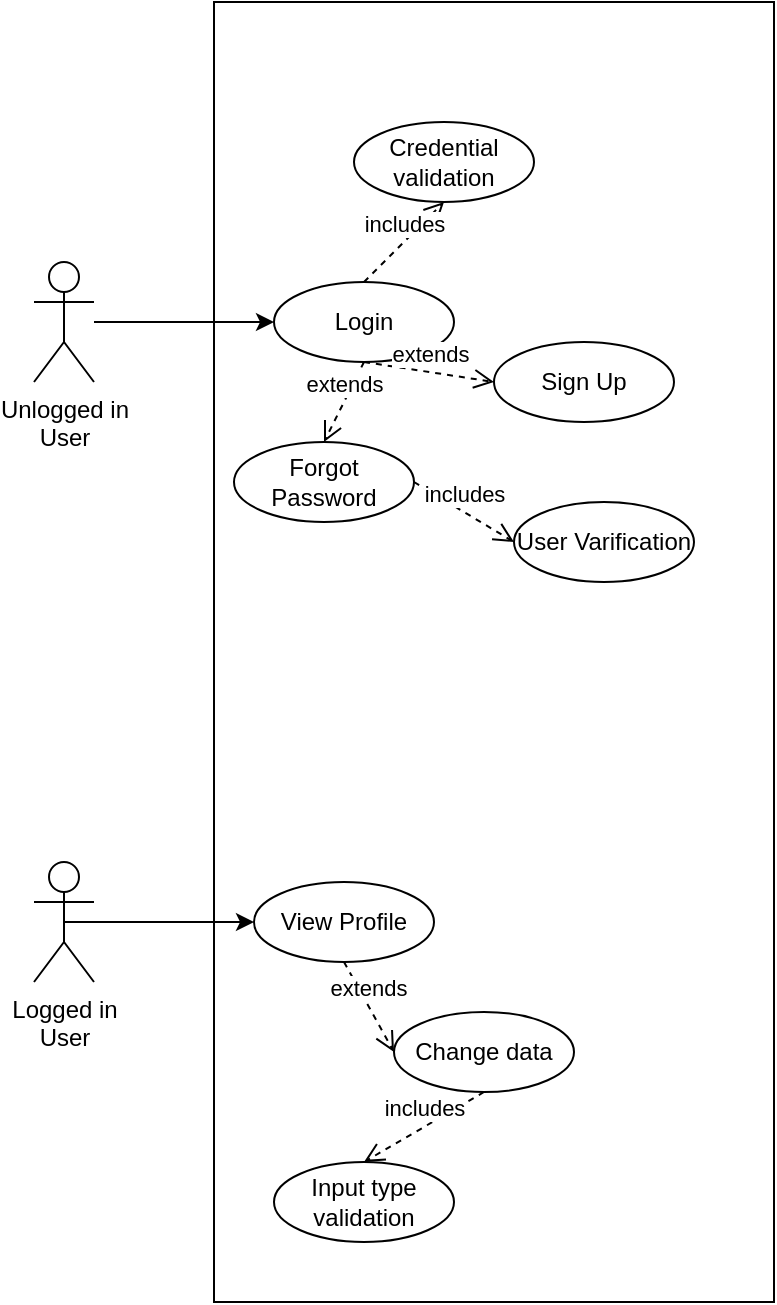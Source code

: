<mxfile version="24.4.2" type="device">
  <diagram id="SXAmIgXUEvgayAnR8sAc" name="Сторінка-1">
    <mxGraphModel dx="750" dy="1123" grid="1" gridSize="10" guides="1" tooltips="1" connect="1" arrows="1" fold="1" page="1" pageScale="1" pageWidth="827" pageHeight="1169" math="0" shadow="0">
      <root>
        <mxCell id="0" />
        <mxCell id="1" parent="0" />
        <mxCell id="QLgydChOL8k-ZpEm5x90-2" value="" style="rounded=0;whiteSpace=wrap;html=1;" vertex="1" parent="1">
          <mxGeometry x="130" y="10" width="280" height="650" as="geometry" />
        </mxCell>
        <mxCell id="QLgydChOL8k-ZpEm5x90-18" style="edgeStyle=orthogonalEdgeStyle;rounded=0;orthogonalLoop=1;jettySize=auto;html=1;entryX=0;entryY=0.5;entryDx=0;entryDy=0;" edge="1" parent="1" source="QLgydChOL8k-ZpEm5x90-1" target="QLgydChOL8k-ZpEm5x90-9">
          <mxGeometry relative="1" as="geometry" />
        </mxCell>
        <mxCell id="QLgydChOL8k-ZpEm5x90-1" value="Unlogged in&lt;div&gt;User&lt;/div&gt;" style="shape=umlActor;verticalLabelPosition=bottom;verticalAlign=top;html=1;outlineConnect=0;" vertex="1" parent="1">
          <mxGeometry x="40" y="140" width="30" height="60" as="geometry" />
        </mxCell>
        <mxCell id="QLgydChOL8k-ZpEm5x90-27" style="edgeStyle=orthogonalEdgeStyle;rounded=0;orthogonalLoop=1;jettySize=auto;html=1;exitX=0.5;exitY=0.5;exitDx=0;exitDy=0;exitPerimeter=0;entryX=0;entryY=0.5;entryDx=0;entryDy=0;" edge="1" parent="1" source="QLgydChOL8k-ZpEm5x90-4" target="QLgydChOL8k-ZpEm5x90-22">
          <mxGeometry relative="1" as="geometry" />
        </mxCell>
        <mxCell id="QLgydChOL8k-ZpEm5x90-4" value="Logged in&lt;br&gt;User" style="shape=umlActor;verticalLabelPosition=bottom;verticalAlign=top;html=1;outlineConnect=0;" vertex="1" parent="1">
          <mxGeometry x="40" y="440" width="30" height="60" as="geometry" />
        </mxCell>
        <mxCell id="QLgydChOL8k-ZpEm5x90-9" value="Login" style="ellipse;whiteSpace=wrap;html=1;" vertex="1" parent="1">
          <mxGeometry x="160" y="150" width="90" height="40" as="geometry" />
        </mxCell>
        <mxCell id="QLgydChOL8k-ZpEm5x90-10" value="Sign Up" style="ellipse;whiteSpace=wrap;html=1;" vertex="1" parent="1">
          <mxGeometry x="270" y="180" width="90" height="40" as="geometry" />
        </mxCell>
        <mxCell id="QLgydChOL8k-ZpEm5x90-12" value="extends" style="html=1;verticalAlign=bottom;endArrow=open;dashed=1;endSize=8;curved=0;rounded=0;exitX=0.5;exitY=1;exitDx=0;exitDy=0;entryX=0;entryY=0.5;entryDx=0;entryDy=0;" edge="1" parent="1" source="QLgydChOL8k-ZpEm5x90-9" target="QLgydChOL8k-ZpEm5x90-10">
          <mxGeometry relative="1" as="geometry">
            <mxPoint x="270" y="250" as="sourcePoint" />
            <mxPoint x="190" y="250" as="targetPoint" />
          </mxGeometry>
        </mxCell>
        <mxCell id="QLgydChOL8k-ZpEm5x90-13" value="Credential validation" style="ellipse;whiteSpace=wrap;html=1;" vertex="1" parent="1">
          <mxGeometry x="200" y="70" width="90" height="40" as="geometry" />
        </mxCell>
        <mxCell id="QLgydChOL8k-ZpEm5x90-15" value="includes" style="html=1;verticalAlign=bottom;endArrow=open;dashed=1;endSize=8;curved=0;rounded=0;exitX=0.5;exitY=0;exitDx=0;exitDy=0;entryX=0.5;entryY=1;entryDx=0;entryDy=0;" edge="1" parent="1" source="QLgydChOL8k-ZpEm5x90-9" target="QLgydChOL8k-ZpEm5x90-13">
          <mxGeometry relative="1" as="geometry">
            <mxPoint x="215" y="200" as="sourcePoint" />
            <mxPoint x="280" y="240" as="targetPoint" />
          </mxGeometry>
        </mxCell>
        <mxCell id="QLgydChOL8k-ZpEm5x90-22" value="View Profile" style="ellipse;whiteSpace=wrap;html=1;" vertex="1" parent="1">
          <mxGeometry x="150" y="450" width="90" height="40" as="geometry" />
        </mxCell>
        <mxCell id="QLgydChOL8k-ZpEm5x90-23" value="Change data" style="ellipse;whiteSpace=wrap;html=1;" vertex="1" parent="1">
          <mxGeometry x="220" y="515" width="90" height="40" as="geometry" />
        </mxCell>
        <mxCell id="QLgydChOL8k-ZpEm5x90-24" value="extends" style="html=1;verticalAlign=bottom;endArrow=open;dashed=1;endSize=8;curved=0;rounded=0;exitX=0.5;exitY=1;exitDx=0;exitDy=0;entryX=0;entryY=0.5;entryDx=0;entryDy=0;" edge="1" parent="1" source="QLgydChOL8k-ZpEm5x90-22" target="QLgydChOL8k-ZpEm5x90-23">
          <mxGeometry relative="1" as="geometry">
            <mxPoint x="260" y="565" as="sourcePoint" />
            <mxPoint x="180" y="565" as="targetPoint" />
          </mxGeometry>
        </mxCell>
        <mxCell id="QLgydChOL8k-ZpEm5x90-28" value="Input type validation" style="ellipse;whiteSpace=wrap;html=1;" vertex="1" parent="1">
          <mxGeometry x="160" y="590" width="90" height="40" as="geometry" />
        </mxCell>
        <mxCell id="QLgydChOL8k-ZpEm5x90-30" value="includes" style="html=1;verticalAlign=bottom;endArrow=open;dashed=1;endSize=8;curved=0;rounded=0;exitX=0.5;exitY=1;exitDx=0;exitDy=0;entryX=0.5;entryY=0;entryDx=0;entryDy=0;" edge="1" parent="1" source="QLgydChOL8k-ZpEm5x90-23" target="QLgydChOL8k-ZpEm5x90-28">
          <mxGeometry relative="1" as="geometry">
            <mxPoint x="205" y="500" as="sourcePoint" />
            <mxPoint x="230" y="545" as="targetPoint" />
          </mxGeometry>
        </mxCell>
        <mxCell id="QLgydChOL8k-ZpEm5x90-33" value="Forgot Password" style="ellipse;whiteSpace=wrap;html=1;" vertex="1" parent="1">
          <mxGeometry x="140" y="230" width="90" height="40" as="geometry" />
        </mxCell>
        <mxCell id="QLgydChOL8k-ZpEm5x90-34" value="extends" style="html=1;verticalAlign=bottom;endArrow=open;dashed=1;endSize=8;curved=0;rounded=0;exitX=0.5;exitY=1;exitDx=0;exitDy=0;entryX=0.5;entryY=0;entryDx=0;entryDy=0;" edge="1" parent="1" target="QLgydChOL8k-ZpEm5x90-33" source="QLgydChOL8k-ZpEm5x90-9">
          <mxGeometry relative="1" as="geometry">
            <mxPoint x="195" y="180" as="sourcePoint" />
            <mxPoint x="100" y="290" as="targetPoint" />
          </mxGeometry>
        </mxCell>
        <mxCell id="QLgydChOL8k-ZpEm5x90-35" value="User Varification" style="ellipse;whiteSpace=wrap;html=1;" vertex="1" parent="1">
          <mxGeometry x="280" y="260" width="90" height="40" as="geometry" />
        </mxCell>
        <mxCell id="QLgydChOL8k-ZpEm5x90-36" value="includes" style="html=1;verticalAlign=bottom;endArrow=open;dashed=1;endSize=8;curved=0;rounded=0;exitX=1;exitY=0.5;exitDx=0;exitDy=0;entryX=0;entryY=0.5;entryDx=0;entryDy=0;" edge="1" parent="1" source="QLgydChOL8k-ZpEm5x90-33" target="QLgydChOL8k-ZpEm5x90-35">
          <mxGeometry x="-0.01" relative="1" as="geometry">
            <mxPoint x="215" y="200" as="sourcePoint" />
            <mxPoint x="195" y="240" as="targetPoint" />
            <mxPoint as="offset" />
          </mxGeometry>
        </mxCell>
      </root>
    </mxGraphModel>
  </diagram>
</mxfile>
